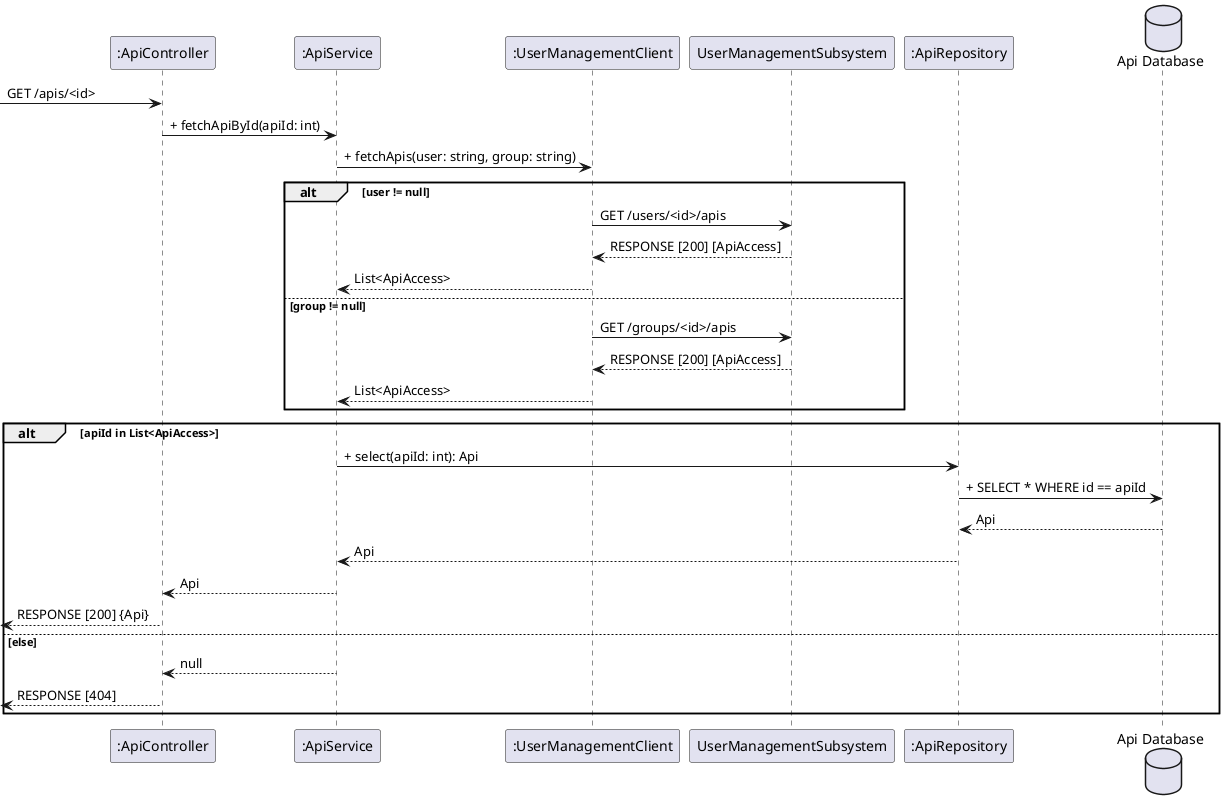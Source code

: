 @startuml
participant api_controller as ":ApiController"
participant api_service as ":ApiService"
participant user_management_client as ":UserManagementClient"
participant user_management_subsystem as "UserManagementSubsystem"
participant api_repository as ":ApiRepository"
database api_database as "Api Database"

-> api_controller: GET /apis/<id>

api_controller -> api_service: + fetchApiById(apiId: int)
api_service -> user_management_client: + fetchApis(user: string, group: string)

alt user != null
    user_management_client -> user_management_subsystem: GET /users/<id>/apis
    user_management_client <-- user_management_subsystem: RESPONSE [200] [ApiAccess]
    api_service <-- user_management_client : List<ApiAccess>
else group != null
    user_management_client -> user_management_subsystem: GET /groups/<id>/apis
    user_management_client <-- user_management_subsystem: RESPONSE [200] [ApiAccess]
    api_service <-- user_management_client : List<ApiAccess>
end

alt apiId in List<ApiAccess>
    api_service -> api_repository: + select(apiId: int): Api
    api_repository -> api_database: + SELECT * WHERE id == apiId
    api_database --> api_repository: Api
    api_repository --> api_service: Api
    api_service --> api_controller: Api
    <-- api_controller : RESPONSE [200] {Api}
else else
    api_service --> api_controller: null
    <-- api_controller : RESPONSE [404]
end

@enduml